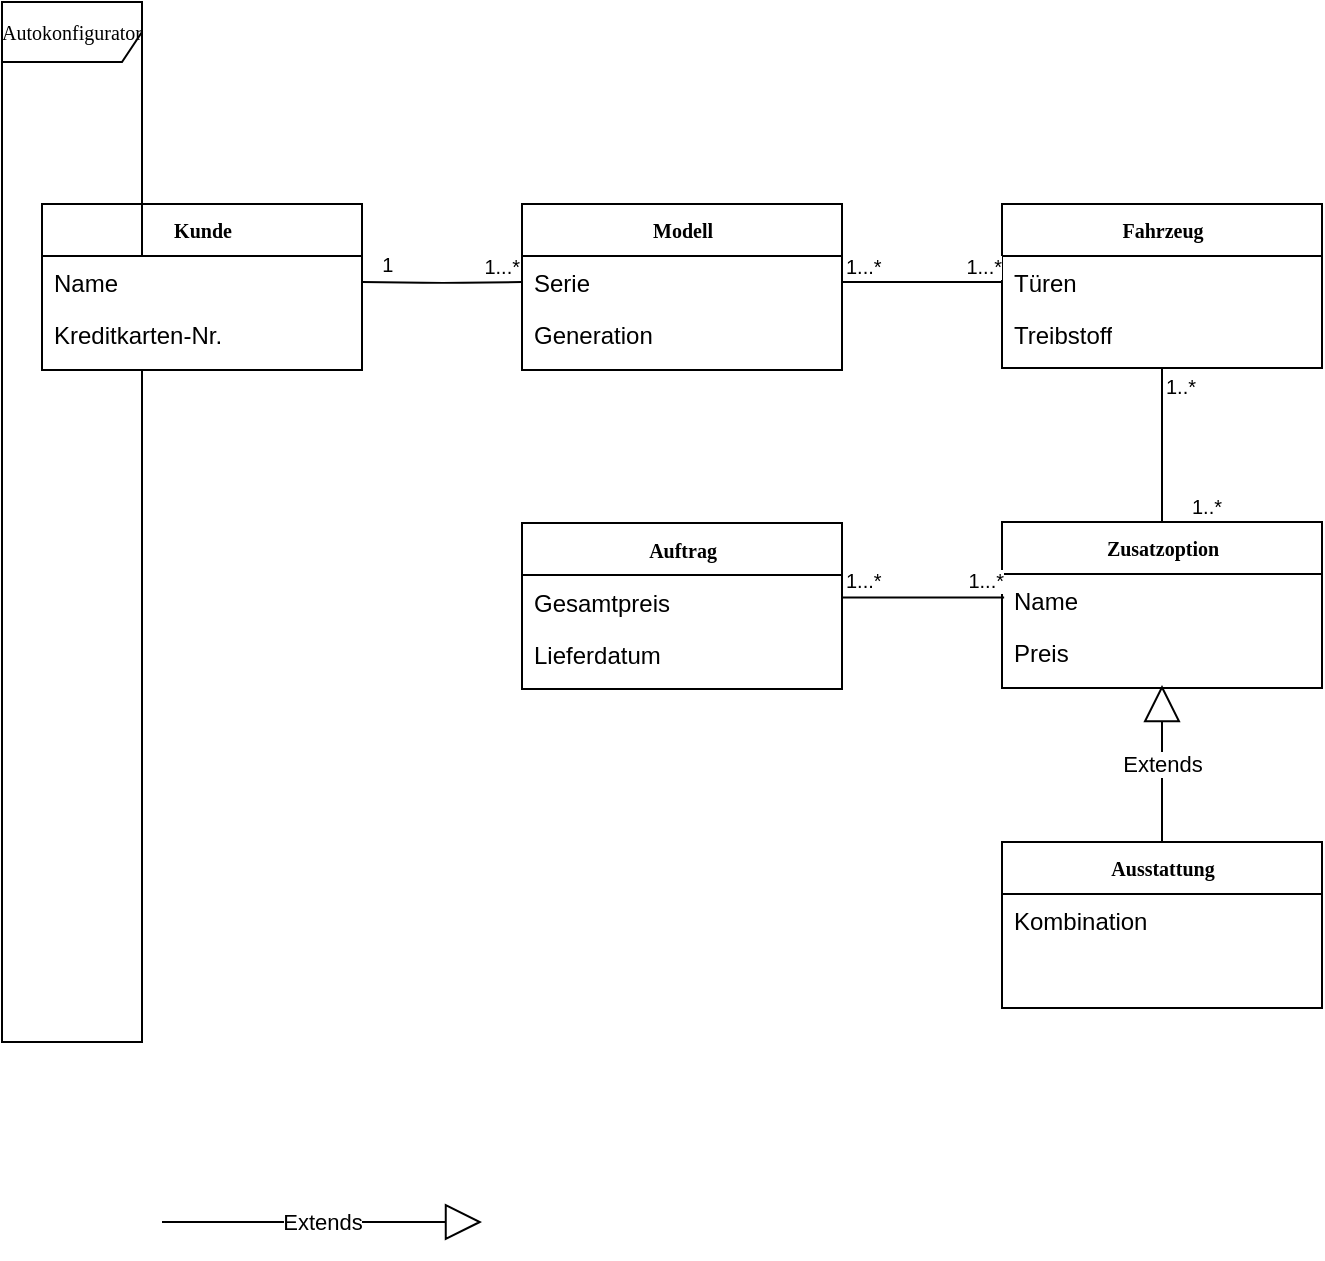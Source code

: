 <mxfile version="10.6.8" type="github"><diagram name="Page-1" id="c4acf3e9-155e-7222-9cf6-157b1a14988f"><mxGraphModel dx="961" dy="539" grid="1" gridSize="10" guides="1" tooltips="1" connect="1" arrows="1" fold="1" page="1" pageScale="1" pageWidth="827" pageHeight="1169" background="#ffffff" math="0" shadow="0"><root><mxCell id="0"/><mxCell id="1" parent="0"/><mxCell id="17acba5748e5396b-1" value="Autokonfigurator" style="shape=umlFrame;whiteSpace=wrap;html=1;rounded=0;shadow=0;comic=0;labelBackgroundColor=none;strokeColor=#000000;strokeWidth=1;fillColor=#ffffff;fontFamily=Verdana;fontSize=10;fontColor=#000000;align=center;width=110;height=30;" parent="1" vertex="1"><mxGeometry x="20" y="20" width="70" height="520" as="geometry"/></mxCell><mxCell id="17acba5748e5396b-20" value="&lt;b&gt;Kunde&lt;/b&gt;" style="swimlane;html=1;fontStyle=0;childLayout=stackLayout;horizontal=1;startSize=26;fillColor=none;horizontalStack=0;resizeParent=1;resizeLast=0;collapsible=1;marginBottom=0;swimlaneFillColor=#ffffff;rounded=0;shadow=0;comic=0;labelBackgroundColor=none;strokeColor=#000000;strokeWidth=1;fontFamily=Verdana;fontSize=10;fontColor=#000000;align=center;" parent="1" vertex="1"><mxGeometry x="40" y="121" width="160" height="83" as="geometry"/></mxCell><mxCell id="17acba5748e5396b-21" value="Name" style="text;html=1;strokeColor=none;fillColor=none;align=left;verticalAlign=top;spacingLeft=4;spacingRight=4;whiteSpace=wrap;overflow=hidden;rotatable=0;points=[[0,0.5],[1,0.5]];portConstraint=eastwest;" parent="17acba5748e5396b-20" vertex="1"><mxGeometry y="26" width="160" height="26" as="geometry"/></mxCell><mxCell id="17acba5748e5396b-24" value="Kreditkarten-Nr." style="text;html=1;strokeColor=none;fillColor=none;align=left;verticalAlign=top;spacingLeft=4;spacingRight=4;whiteSpace=wrap;overflow=hidden;rotatable=0;points=[[0,0.5],[1,0.5]];portConstraint=eastwest;" parent="17acba5748e5396b-20" vertex="1"><mxGeometry y="52" width="160" height="26" as="geometry"/></mxCell><mxCell id="17acba5748e5396b-30" value="&lt;b&gt;Modell&lt;/b&gt;" style="swimlane;html=1;fontStyle=0;childLayout=stackLayout;horizontal=1;startSize=26;fillColor=none;horizontalStack=0;resizeParent=1;resizeLast=0;collapsible=1;marginBottom=0;swimlaneFillColor=#ffffff;rounded=0;shadow=0;comic=0;labelBackgroundColor=none;strokeColor=#000000;strokeWidth=1;fontFamily=Verdana;fontSize=10;fontColor=#000000;align=center;" parent="1" vertex="1"><mxGeometry x="280" y="121" width="160" height="83" as="geometry"/></mxCell><mxCell id="17acba5748e5396b-31" value="Serie" style="text;html=1;strokeColor=none;fillColor=none;align=left;verticalAlign=top;spacingLeft=4;spacingRight=4;whiteSpace=wrap;overflow=hidden;rotatable=0;points=[[0,0.5],[1,0.5]];portConstraint=eastwest;" parent="17acba5748e5396b-30" vertex="1"><mxGeometry y="26" width="160" height="26" as="geometry"/></mxCell><mxCell id="17acba5748e5396b-32" value="Generation" style="text;html=1;strokeColor=none;fillColor=none;align=left;verticalAlign=top;spacingLeft=4;spacingRight=4;whiteSpace=wrap;overflow=hidden;rotatable=0;points=[[0,0.5],[1,0.5]];portConstraint=eastwest;" parent="17acba5748e5396b-30" vertex="1"><mxGeometry y="52" width="160" height="26" as="geometry"/></mxCell><mxCell id="GTeyMeDmVvGm9RJGnORW-3" value="&lt;b&gt;Auftrag&lt;/b&gt;" style="swimlane;html=1;fontStyle=0;childLayout=stackLayout;horizontal=1;startSize=26;fillColor=none;horizontalStack=0;resizeParent=1;resizeLast=0;collapsible=1;marginBottom=0;swimlaneFillColor=#ffffff;rounded=0;shadow=0;comic=0;labelBackgroundColor=none;strokeColor=#000000;strokeWidth=1;fontFamily=Verdana;fontSize=10;fontColor=#000000;align=center;" vertex="1" parent="1"><mxGeometry x="280" y="280.5" width="160" height="83" as="geometry"/></mxCell><mxCell id="GTeyMeDmVvGm9RJGnORW-4" value="Gesamtpreis" style="text;html=1;strokeColor=none;fillColor=none;align=left;verticalAlign=top;spacingLeft=4;spacingRight=4;whiteSpace=wrap;overflow=hidden;rotatable=0;points=[[0,0.5],[1,0.5]];portConstraint=eastwest;" vertex="1" parent="GTeyMeDmVvGm9RJGnORW-3"><mxGeometry y="26" width="160" height="26" as="geometry"/></mxCell><mxCell id="GTeyMeDmVvGm9RJGnORW-5" value="Lieferdatum" style="text;html=1;strokeColor=none;fillColor=none;align=left;verticalAlign=top;spacingLeft=4;spacingRight=4;whiteSpace=wrap;overflow=hidden;rotatable=0;points=[[0,0.5],[1,0.5]];portConstraint=eastwest;" vertex="1" parent="GTeyMeDmVvGm9RJGnORW-3"><mxGeometry y="52" width="160" height="26" as="geometry"/></mxCell><mxCell id="GTeyMeDmVvGm9RJGnORW-6" value="&lt;b&gt;Zusatzoption&lt;/b&gt;" style="swimlane;html=1;fontStyle=0;childLayout=stackLayout;horizontal=1;startSize=26;fillColor=none;horizontalStack=0;resizeParent=1;resizeLast=0;collapsible=1;marginBottom=0;swimlaneFillColor=#ffffff;rounded=0;shadow=0;comic=0;labelBackgroundColor=none;strokeColor=#000000;strokeWidth=1;fontFamily=Verdana;fontSize=10;fontColor=#000000;align=center;" vertex="1" parent="1"><mxGeometry x="520" y="280" width="160" height="83" as="geometry"/></mxCell><mxCell id="GTeyMeDmVvGm9RJGnORW-7" value="Name" style="text;html=1;strokeColor=none;fillColor=none;align=left;verticalAlign=top;spacingLeft=4;spacingRight=4;whiteSpace=wrap;overflow=hidden;rotatable=0;points=[[0,0.5],[1,0.5]];portConstraint=eastwest;" vertex="1" parent="GTeyMeDmVvGm9RJGnORW-6"><mxGeometry y="26" width="160" height="26" as="geometry"/></mxCell><mxCell id="GTeyMeDmVvGm9RJGnORW-8" value="Preis" style="text;html=1;strokeColor=none;fillColor=none;align=left;verticalAlign=top;spacingLeft=4;spacingRight=4;whiteSpace=wrap;overflow=hidden;rotatable=0;points=[[0,0.5],[1,0.5]];portConstraint=eastwest;" vertex="1" parent="GTeyMeDmVvGm9RJGnORW-6"><mxGeometry y="52" width="160" height="26" as="geometry"/></mxCell><mxCell id="GTeyMeDmVvGm9RJGnORW-9" value="&lt;b&gt;Ausstattung&lt;/b&gt;" style="swimlane;html=1;fontStyle=0;childLayout=stackLayout;horizontal=1;startSize=26;fillColor=none;horizontalStack=0;resizeParent=1;resizeLast=0;collapsible=1;marginBottom=0;swimlaneFillColor=#ffffff;rounded=0;shadow=0;comic=0;labelBackgroundColor=none;strokeColor=#000000;strokeWidth=1;fontFamily=Verdana;fontSize=10;fontColor=#000000;align=center;" vertex="1" parent="1"><mxGeometry x="520" y="440" width="160" height="83" as="geometry"/></mxCell><mxCell id="GTeyMeDmVvGm9RJGnORW-10" value="Kombination" style="text;html=1;strokeColor=none;fillColor=none;align=left;verticalAlign=top;spacingLeft=4;spacingRight=4;whiteSpace=wrap;overflow=hidden;rotatable=0;points=[[0,0.5],[1,0.5]];portConstraint=eastwest;" vertex="1" parent="GTeyMeDmVvGm9RJGnORW-9"><mxGeometry y="26" width="160" height="26" as="geometry"/></mxCell><mxCell id="GTeyMeDmVvGm9RJGnORW-13" value="&lt;b&gt;Fahrzeug&lt;/b&gt;" style="swimlane;html=1;fontStyle=0;childLayout=stackLayout;horizontal=1;startSize=26;fillColor=none;horizontalStack=0;resizeParent=1;resizeLast=0;collapsible=1;marginBottom=0;swimlaneFillColor=#ffffff;rounded=0;shadow=0;comic=0;labelBackgroundColor=none;strokeColor=#000000;strokeWidth=1;fontFamily=Verdana;fontSize=10;fontColor=#000000;align=center;" vertex="1" parent="1"><mxGeometry x="520" y="121" width="160" height="82" as="geometry"/></mxCell><mxCell id="GTeyMeDmVvGm9RJGnORW-14" value="Türen" style="text;html=1;strokeColor=none;fillColor=none;align=left;verticalAlign=top;spacingLeft=4;spacingRight=4;whiteSpace=wrap;overflow=hidden;rotatable=0;points=[[0,0.5],[1,0.5]];portConstraint=eastwest;" vertex="1" parent="GTeyMeDmVvGm9RJGnORW-13"><mxGeometry y="26" width="160" height="26" as="geometry"/></mxCell><mxCell id="GTeyMeDmVvGm9RJGnORW-15" value="Treibstoff" style="text;html=1;strokeColor=none;fillColor=none;align=left;verticalAlign=top;spacingLeft=4;spacingRight=4;whiteSpace=wrap;overflow=hidden;rotatable=0;points=[[0,0.5],[1,0.5]];portConstraint=eastwest;" vertex="1" parent="GTeyMeDmVvGm9RJGnORW-13"><mxGeometry y="52" width="160" height="26" as="geometry"/></mxCell><mxCell id="GTeyMeDmVvGm9RJGnORW-17" value="Extends" style="endArrow=block;endSize=16;endFill=0;html=1;entryX=0.5;entryY=1.135;entryDx=0;entryDy=0;entryPerimeter=0;exitX=0.5;exitY=0;exitDx=0;exitDy=0;" edge="1" parent="1" source="GTeyMeDmVvGm9RJGnORW-9" target="GTeyMeDmVvGm9RJGnORW-8"><mxGeometry width="160" relative="1" as="geometry"><mxPoint x="50" y="561.5" as="sourcePoint"/><mxPoint x="210" y="561.5" as="targetPoint"/></mxGeometry></mxCell><mxCell id="GTeyMeDmVvGm9RJGnORW-19" value="Extends" style="endArrow=block;endSize=16;endFill=0;html=1;" edge="1" parent="1"><mxGeometry width="160" relative="1" as="geometry"><mxPoint x="100" y="630" as="sourcePoint"/><mxPoint x="260" y="630" as="targetPoint"/></mxGeometry></mxCell><mxCell id="GTeyMeDmVvGm9RJGnORW-21" value="" style="endArrow=none;html=1;edgeStyle=orthogonalEdgeStyle;entryX=0;entryY=0.5;entryDx=0;entryDy=0;" edge="1" parent="1" target="17acba5748e5396b-31"><mxGeometry relative="1" as="geometry"><mxPoint x="200" y="160" as="sourcePoint"/><mxPoint x="260" y="160" as="targetPoint"/></mxGeometry></mxCell><mxCell id="GTeyMeDmVvGm9RJGnORW-23" value="1...*" style="resizable=0;html=1;align=right;verticalAlign=bottom;labelBackgroundColor=#ffffff;fontSize=10;" connectable="0" vertex="1" parent="GTeyMeDmVvGm9RJGnORW-21"><mxGeometry x="1" relative="1" as="geometry"/></mxCell><mxCell id="GTeyMeDmVvGm9RJGnORW-24" value="" style="endArrow=none;html=1;edgeStyle=orthogonalEdgeStyle;exitX=1;exitY=0.5;exitDx=0;exitDy=0;entryX=0;entryY=0.5;entryDx=0;entryDy=0;" edge="1" parent="1" source="17acba5748e5396b-31" target="GTeyMeDmVvGm9RJGnORW-14"><mxGeometry relative="1" as="geometry"><mxPoint x="10" y="670" as="sourcePoint"/><mxPoint x="170" y="670" as="targetPoint"/></mxGeometry></mxCell><mxCell id="GTeyMeDmVvGm9RJGnORW-25" value="1...*" style="resizable=0;html=1;align=left;verticalAlign=bottom;labelBackgroundColor=#ffffff;fontSize=10;" connectable="0" vertex="1" parent="GTeyMeDmVvGm9RJGnORW-24"><mxGeometry x="-1" relative="1" as="geometry"/></mxCell><mxCell id="GTeyMeDmVvGm9RJGnORW-26" value="1...*" style="resizable=0;html=1;align=right;verticalAlign=bottom;labelBackgroundColor=#ffffff;fontSize=10;" connectable="0" vertex="1" parent="GTeyMeDmVvGm9RJGnORW-24"><mxGeometry x="1" relative="1" as="geometry"/></mxCell><mxCell id="GTeyMeDmVvGm9RJGnORW-27" value="" style="endArrow=none;html=1;edgeStyle=orthogonalEdgeStyle;entryX=0.5;entryY=0;entryDx=0;entryDy=0;exitX=0.5;exitY=1;exitDx=0;exitDy=0;" edge="1" parent="1" source="GTeyMeDmVvGm9RJGnORW-13" target="GTeyMeDmVvGm9RJGnORW-6"><mxGeometry relative="1" as="geometry"><mxPoint x="630" y="230" as="sourcePoint"/><mxPoint x="170" y="670" as="targetPoint"/></mxGeometry></mxCell><mxCell id="GTeyMeDmVvGm9RJGnORW-28" value="1..*" style="resizable=0;html=1;align=left;verticalAlign=bottom;labelBackgroundColor=#ffffff;fontSize=10;" connectable="0" vertex="1" parent="GTeyMeDmVvGm9RJGnORW-27"><mxGeometry x="-1" relative="1" as="geometry"><mxPoint y="17" as="offset"/></mxGeometry></mxCell><mxCell id="GTeyMeDmVvGm9RJGnORW-29" value="1..*" style="resizable=0;html=1;align=right;verticalAlign=bottom;labelBackgroundColor=#ffffff;fontSize=10;" connectable="0" vertex="1" parent="GTeyMeDmVvGm9RJGnORW-27"><mxGeometry x="1" relative="1" as="geometry"><mxPoint x="30" y="0.5" as="offset"/></mxGeometry></mxCell><mxCell id="GTeyMeDmVvGm9RJGnORW-30" value="" style="endArrow=none;html=1;edgeStyle=orthogonalEdgeStyle;exitX=1;exitY=0.325;exitDx=0;exitDy=0;exitPerimeter=0;entryX=0.005;entryY=0.344;entryDx=0;entryDy=0;entryPerimeter=0;" edge="1" parent="1"><mxGeometry relative="1" as="geometry"><mxPoint x="439.69" y="317.793" as="sourcePoint"/><mxPoint x="521.069" y="317.793" as="targetPoint"/></mxGeometry></mxCell><mxCell id="GTeyMeDmVvGm9RJGnORW-31" value="1...*" style="resizable=0;html=1;align=left;verticalAlign=bottom;labelBackgroundColor=#ffffff;fontSize=10;" connectable="0" vertex="1" parent="GTeyMeDmVvGm9RJGnORW-30"><mxGeometry x="-1" relative="1" as="geometry"/></mxCell><mxCell id="GTeyMeDmVvGm9RJGnORW-32" value="1...*" style="resizable=0;html=1;align=right;verticalAlign=bottom;labelBackgroundColor=#ffffff;fontSize=10;" connectable="0" vertex="1" parent="GTeyMeDmVvGm9RJGnORW-30"><mxGeometry x="1" relative="1" as="geometry"/></mxCell><mxCell id="GTeyMeDmVvGm9RJGnORW-35" value="1&amp;nbsp;&amp;nbsp;&amp;nbsp; " style="resizable=0;html=1;align=right;verticalAlign=bottom;labelBackgroundColor=#ffffff;fontSize=10;" connectable="0" vertex="1" parent="1"><mxGeometry x="224.999" y="159.81" as="geometry"/></mxCell></root></mxGraphModel></diagram></mxfile>
